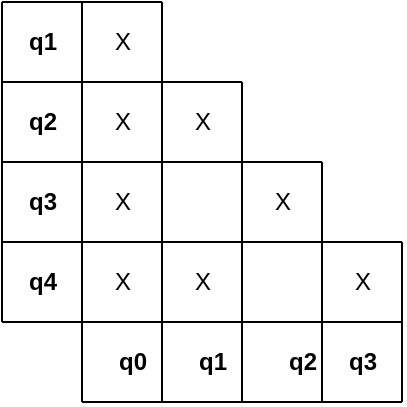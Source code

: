 <mxfile version="13.8.0" type="google"><diagram id="Un8-s2coYQP2mp94hRXz" name="Page-1"><mxGraphModel dx="703" dy="390" grid="1" gridSize="10" guides="1" tooltips="1" connect="1" arrows="1" fold="1" page="1" pageScale="1" pageWidth="827" pageHeight="1169" math="0" shadow="0"><root><mxCell id="0"/><mxCell id="1" parent="0"/><mxCell id="p5_B1KsLsRdTsZ3YPSxM-17" value="" style="endArrow=none;html=1;" edge="1" parent="1"><mxGeometry width="50" height="50" relative="1" as="geometry"><mxPoint x="320" y="320" as="sourcePoint"/><mxPoint x="320" y="120" as="targetPoint"/></mxGeometry></mxCell><mxCell id="p5_B1KsLsRdTsZ3YPSxM-18" value="" style="endArrow=none;html=1;" edge="1" parent="1"><mxGeometry width="50" height="50" relative="1" as="geometry"><mxPoint x="360" y="320" as="sourcePoint"/><mxPoint x="360" y="160" as="targetPoint"/></mxGeometry></mxCell><mxCell id="p5_B1KsLsRdTsZ3YPSxM-19" value="" style="endArrow=none;html=1;" edge="1" parent="1"><mxGeometry width="50" height="50" relative="1" as="geometry"><mxPoint x="400" y="320" as="sourcePoint"/><mxPoint x="400" y="200" as="targetPoint"/></mxGeometry></mxCell><mxCell id="p5_B1KsLsRdTsZ3YPSxM-20" value="" style="endArrow=none;html=1;" edge="1" parent="1"><mxGeometry width="50" height="50" relative="1" as="geometry"><mxPoint x="280" y="320" as="sourcePoint"/><mxPoint x="280" y="120" as="targetPoint"/></mxGeometry></mxCell><mxCell id="p5_B1KsLsRdTsZ3YPSxM-21" value="" style="endArrow=none;html=1;" edge="1" parent="1"><mxGeometry width="50" height="50" relative="1" as="geometry"><mxPoint x="240" y="280" as="sourcePoint"/><mxPoint x="440" y="280" as="targetPoint"/></mxGeometry></mxCell><mxCell id="p5_B1KsLsRdTsZ3YPSxM-22" value="" style="endArrow=none;html=1;" edge="1" parent="1"><mxGeometry width="50" height="50" relative="1" as="geometry"><mxPoint x="240" y="240" as="sourcePoint"/><mxPoint x="440" y="240" as="targetPoint"/></mxGeometry></mxCell><mxCell id="p5_B1KsLsRdTsZ3YPSxM-23" value="" style="endArrow=none;html=1;" edge="1" parent="1"><mxGeometry width="50" height="50" relative="1" as="geometry"><mxPoint x="240" y="200" as="sourcePoint"/><mxPoint x="400" y="200" as="targetPoint"/></mxGeometry></mxCell><mxCell id="p5_B1KsLsRdTsZ3YPSxM-24" value="" style="endArrow=none;html=1;" edge="1" parent="1"><mxGeometry width="50" height="50" relative="1" as="geometry"><mxPoint x="240" y="160" as="sourcePoint"/><mxPoint x="360" y="160" as="targetPoint"/></mxGeometry></mxCell><mxCell id="p5_B1KsLsRdTsZ3YPSxM-25" value="&lt;b&gt;q0&lt;/b&gt;" style="text;html=1;align=center;verticalAlign=middle;resizable=0;points=[];autosize=1;" vertex="1" parent="1"><mxGeometry x="290" y="290" width="30" height="20" as="geometry"/></mxCell><mxCell id="p5_B1KsLsRdTsZ3YPSxM-26" value="&lt;b&gt;q1&lt;/b&gt;" style="text;html=1;align=center;verticalAlign=middle;resizable=0;points=[];autosize=1;" vertex="1" parent="1"><mxGeometry x="330" y="290" width="30" height="20" as="geometry"/></mxCell><mxCell id="p5_B1KsLsRdTsZ3YPSxM-27" value="&lt;b&gt;q2&lt;/b&gt;" style="text;html=1;align=center;verticalAlign=middle;resizable=0;points=[];autosize=1;" vertex="1" parent="1"><mxGeometry x="375" y="290" width="30" height="20" as="geometry"/></mxCell><mxCell id="p5_B1KsLsRdTsZ3YPSxM-28" value="&lt;b&gt;q3&lt;/b&gt;" style="text;html=1;align=center;verticalAlign=middle;resizable=0;points=[];autosize=1;" vertex="1" parent="1"><mxGeometry x="405" y="290" width="30" height="20" as="geometry"/></mxCell><mxCell id="p5_B1KsLsRdTsZ3YPSxM-29" value="&lt;b&gt;q1&lt;/b&gt;" style="text;html=1;align=center;verticalAlign=middle;resizable=0;points=[];autosize=1;" vertex="1" parent="1"><mxGeometry x="245" y="130" width="30" height="20" as="geometry"/></mxCell><mxCell id="p5_B1KsLsRdTsZ3YPSxM-30" value="&lt;b&gt;q2&lt;/b&gt;" style="text;html=1;align=center;verticalAlign=middle;resizable=0;points=[];autosize=1;" vertex="1" parent="1"><mxGeometry x="245" y="170" width="30" height="20" as="geometry"/></mxCell><mxCell id="p5_B1KsLsRdTsZ3YPSxM-31" value="&lt;b&gt;q3&lt;/b&gt;" style="text;html=1;align=center;verticalAlign=middle;resizable=0;points=[];autosize=1;" vertex="1" parent="1"><mxGeometry x="245" y="210" width="30" height="20" as="geometry"/></mxCell><mxCell id="p5_B1KsLsRdTsZ3YPSxM-32" value="&lt;b&gt;q4&lt;/b&gt;" style="text;html=1;align=center;verticalAlign=middle;resizable=0;points=[];autosize=1;" vertex="1" parent="1"><mxGeometry x="245" y="250" width="30" height="20" as="geometry"/></mxCell><mxCell id="p5_B1KsLsRdTsZ3YPSxM-34" value="" style="endArrow=none;html=1;" edge="1" parent="1"><mxGeometry width="50" height="50" relative="1" as="geometry"><mxPoint x="240" y="120" as="sourcePoint"/><mxPoint x="320" y="120" as="targetPoint"/></mxGeometry></mxCell><mxCell id="p5_B1KsLsRdTsZ3YPSxM-35" value="" style="endArrow=none;html=1;" edge="1" parent="1"><mxGeometry width="50" height="50" relative="1" as="geometry"><mxPoint x="440" y="320" as="sourcePoint"/><mxPoint x="440" y="240" as="targetPoint"/></mxGeometry></mxCell><mxCell id="p5_B1KsLsRdTsZ3YPSxM-36" value="" style="endArrow=none;html=1;" edge="1" parent="1"><mxGeometry width="50" height="50" relative="1" as="geometry"><mxPoint x="280" y="320" as="sourcePoint"/><mxPoint x="440" y="320" as="targetPoint"/></mxGeometry></mxCell><mxCell id="p5_B1KsLsRdTsZ3YPSxM-37" value="" style="endArrow=none;html=1;" edge="1" parent="1"><mxGeometry width="50" height="50" relative="1" as="geometry"><mxPoint x="240" y="280" as="sourcePoint"/><mxPoint x="240" y="120" as="targetPoint"/></mxGeometry></mxCell><mxCell id="p5_B1KsLsRdTsZ3YPSxM-38" value="X" style="text;html=1;align=center;verticalAlign=middle;resizable=0;points=[];autosize=1;" vertex="1" parent="1"><mxGeometry x="290" y="130" width="20" height="20" as="geometry"/></mxCell><mxCell id="p5_B1KsLsRdTsZ3YPSxM-39" value="X" style="text;html=1;align=center;verticalAlign=middle;resizable=0;points=[];autosize=1;" vertex="1" parent="1"><mxGeometry x="290" y="170" width="20" height="20" as="geometry"/></mxCell><mxCell id="p5_B1KsLsRdTsZ3YPSxM-40" value="X" style="text;html=1;align=center;verticalAlign=middle;resizable=0;points=[];autosize=1;" vertex="1" parent="1"><mxGeometry x="290" y="210" width="20" height="20" as="geometry"/></mxCell><mxCell id="p5_B1KsLsRdTsZ3YPSxM-41" value="X" style="text;html=1;align=center;verticalAlign=middle;resizable=0;points=[];autosize=1;" vertex="1" parent="1"><mxGeometry x="290" y="250" width="20" height="20" as="geometry"/></mxCell><mxCell id="p5_B1KsLsRdTsZ3YPSxM-42" value="X" style="text;html=1;align=center;verticalAlign=middle;resizable=0;points=[];autosize=1;" vertex="1" parent="1"><mxGeometry x="330" y="250" width="20" height="20" as="geometry"/></mxCell><mxCell id="p5_B1KsLsRdTsZ3YPSxM-43" value="X" style="text;html=1;align=center;verticalAlign=middle;resizable=0;points=[];autosize=1;" vertex="1" parent="1"><mxGeometry x="330" y="170" width="20" height="20" as="geometry"/></mxCell><mxCell id="p5_B1KsLsRdTsZ3YPSxM-44" value="X" style="text;html=1;align=center;verticalAlign=middle;resizable=0;points=[];autosize=1;" vertex="1" parent="1"><mxGeometry x="370" y="210" width="20" height="20" as="geometry"/></mxCell><mxCell id="p5_B1KsLsRdTsZ3YPSxM-45" value="X" style="text;html=1;align=center;verticalAlign=middle;resizable=0;points=[];autosize=1;" vertex="1" parent="1"><mxGeometry x="410" y="250" width="20" height="20" as="geometry"/></mxCell></root></mxGraphModel></diagram></mxfile>